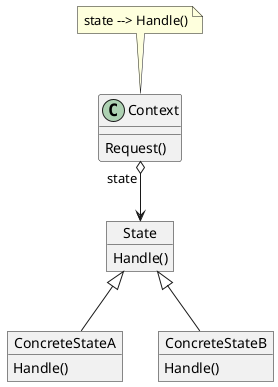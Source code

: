 @startuml
note "state --> Handle()" as n1
n1 .. Context
object Context {
  Request()
}

object State {
  Handle()
}

Context "state" o--> State

object ConcreteStateA {
  Handle()
}

object ConcreteStateB {
  Handle()
}

State <|-- ConcreteStateA
State <|-- ConcreteStateB
@enduml